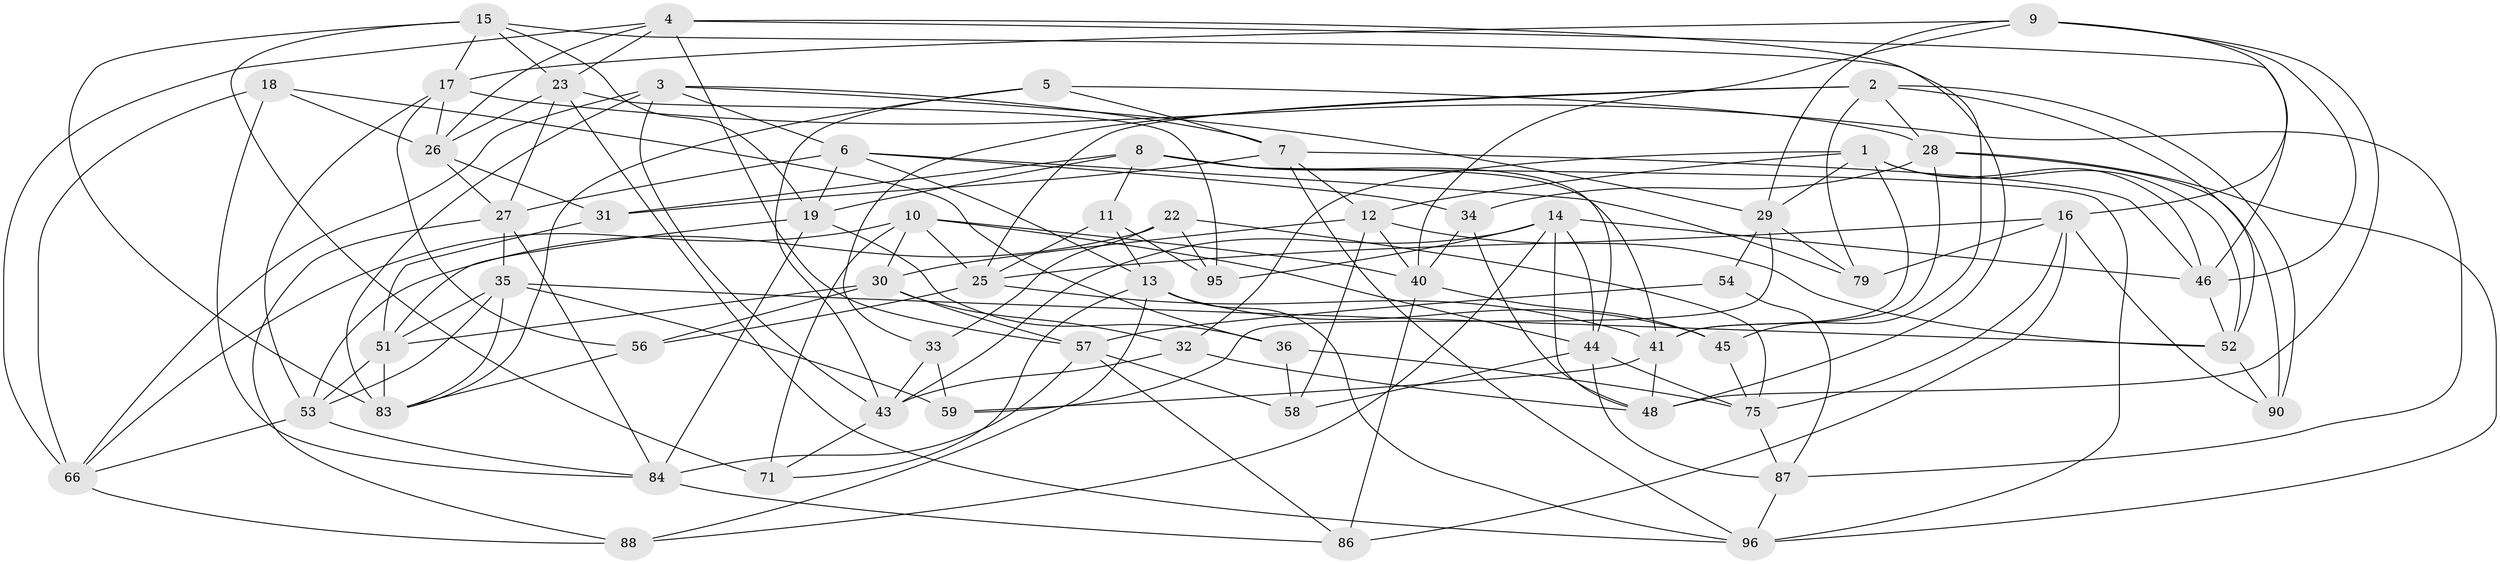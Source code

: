 // original degree distribution, {4: 1.0}
// Generated by graph-tools (version 1.1) at 2025/11/02/21/25 10:11:17]
// undirected, 60 vertices, 159 edges
graph export_dot {
graph [start="1"]
  node [color=gray90,style=filled];
  1 [super="+21"];
  2 [super="+63"];
  3 [super="+81"];
  4 [super="+47"];
  5;
  6 [super="+72"];
  7 [super="+37"];
  8 [super="+92"];
  9 [super="+39"];
  10 [super="+60"];
  11;
  12 [super="+49"];
  13 [super="+89"];
  14 [super="+55"];
  15 [super="+20"];
  16 [super="+42"];
  17 [super="+24"];
  18;
  19 [super="+82"];
  22;
  23 [super="+38"];
  25 [super="+61"];
  26 [super="+77"];
  27 [super="+67"];
  28 [super="+62"];
  29 [super="+78"];
  30 [super="+64"];
  31;
  32;
  33;
  34;
  35 [super="+65"];
  36;
  40 [super="+74"];
  41 [super="+68"];
  43 [super="+50"];
  44 [super="+80"];
  45;
  46 [super="+76"];
  48 [super="+70"];
  51 [super="+85"];
  52 [super="+73"];
  53 [super="+69"];
  54;
  56;
  57 [super="+97"];
  58;
  59;
  66 [super="+91"];
  71;
  75 [super="+98"];
  79;
  83 [super="+93"];
  84 [super="+94"];
  86;
  87 [super="+100"];
  88;
  90;
  95;
  96 [super="+99"];
  1 -- 29;
  1 -- 41;
  1 -- 46;
  1 -- 32;
  1 -- 12;
  1 -- 52;
  2 -- 79;
  2 -- 28;
  2 -- 52;
  2 -- 25;
  2 -- 90;
  2 -- 33;
  3 -- 6;
  3 -- 66;
  3 -- 83;
  3 -- 29;
  3 -- 43;
  3 -- 7;
  4 -- 66;
  4 -- 26;
  4 -- 57;
  4 -- 45;
  4 -- 46;
  4 -- 23;
  5 -- 43;
  5 -- 7;
  5 -- 83;
  5 -- 28;
  6 -- 34;
  6 -- 19;
  6 -- 27;
  6 -- 13;
  6 -- 79;
  7 -- 12;
  7 -- 31;
  7 -- 96;
  7 -- 46;
  8 -- 11;
  8 -- 96;
  8 -- 41;
  8 -- 44;
  8 -- 31;
  8 -- 19;
  9 -- 40;
  9 -- 17;
  9 -- 46;
  9 -- 16;
  9 -- 29;
  9 -- 48;
  10 -- 44;
  10 -- 71;
  10 -- 40;
  10 -- 25;
  10 -- 66;
  10 -- 30;
  11 -- 13;
  11 -- 95;
  11 -- 25;
  12 -- 58;
  12 -- 30;
  12 -- 40;
  12 -- 52;
  13 -- 71;
  13 -- 88;
  13 -- 45;
  13 -- 96;
  14 -- 88;
  14 -- 43;
  14 -- 48;
  14 -- 46;
  14 -- 44;
  14 -- 95;
  15 -- 71;
  15 -- 23;
  15 -- 17;
  15 -- 83;
  15 -- 19;
  15 -- 48;
  16 -- 86;
  16 -- 75;
  16 -- 90;
  16 -- 25;
  16 -- 79;
  17 -- 56;
  17 -- 26;
  17 -- 87;
  17 -- 53;
  18 -- 36;
  18 -- 26;
  18 -- 66;
  18 -- 84;
  19 -- 36;
  19 -- 51;
  19 -- 84;
  22 -- 33;
  22 -- 95;
  22 -- 53;
  22 -- 75;
  23 -- 95;
  23 -- 96;
  23 -- 26;
  23 -- 27;
  25 -- 56;
  25 -- 41;
  26 -- 31;
  26 -- 27;
  27 -- 88;
  27 -- 35;
  27 -- 84;
  28 -- 96;
  28 -- 41;
  28 -- 34;
  28 -- 90;
  29 -- 54;
  29 -- 79;
  29 -- 59;
  30 -- 51;
  30 -- 56;
  30 -- 57;
  30 -- 32;
  31 -- 51;
  32 -- 43;
  32 -- 48;
  33 -- 59;
  33 -- 43;
  34 -- 40;
  34 -- 48;
  35 -- 52;
  35 -- 51;
  35 -- 83;
  35 -- 59;
  35 -- 53;
  36 -- 58;
  36 -- 75;
  40 -- 45;
  40 -- 86;
  41 -- 48;
  41 -- 59;
  43 -- 71;
  44 -- 58;
  44 -- 87;
  44 -- 75;
  45 -- 75;
  46 -- 52;
  51 -- 83;
  51 -- 53;
  52 -- 90;
  53 -- 66;
  53 -- 84;
  54 -- 87 [weight=2];
  54 -- 57;
  56 -- 83;
  57 -- 84;
  57 -- 58;
  57 -- 86;
  66 -- 88;
  75 -- 87;
  84 -- 86;
  87 -- 96;
}
